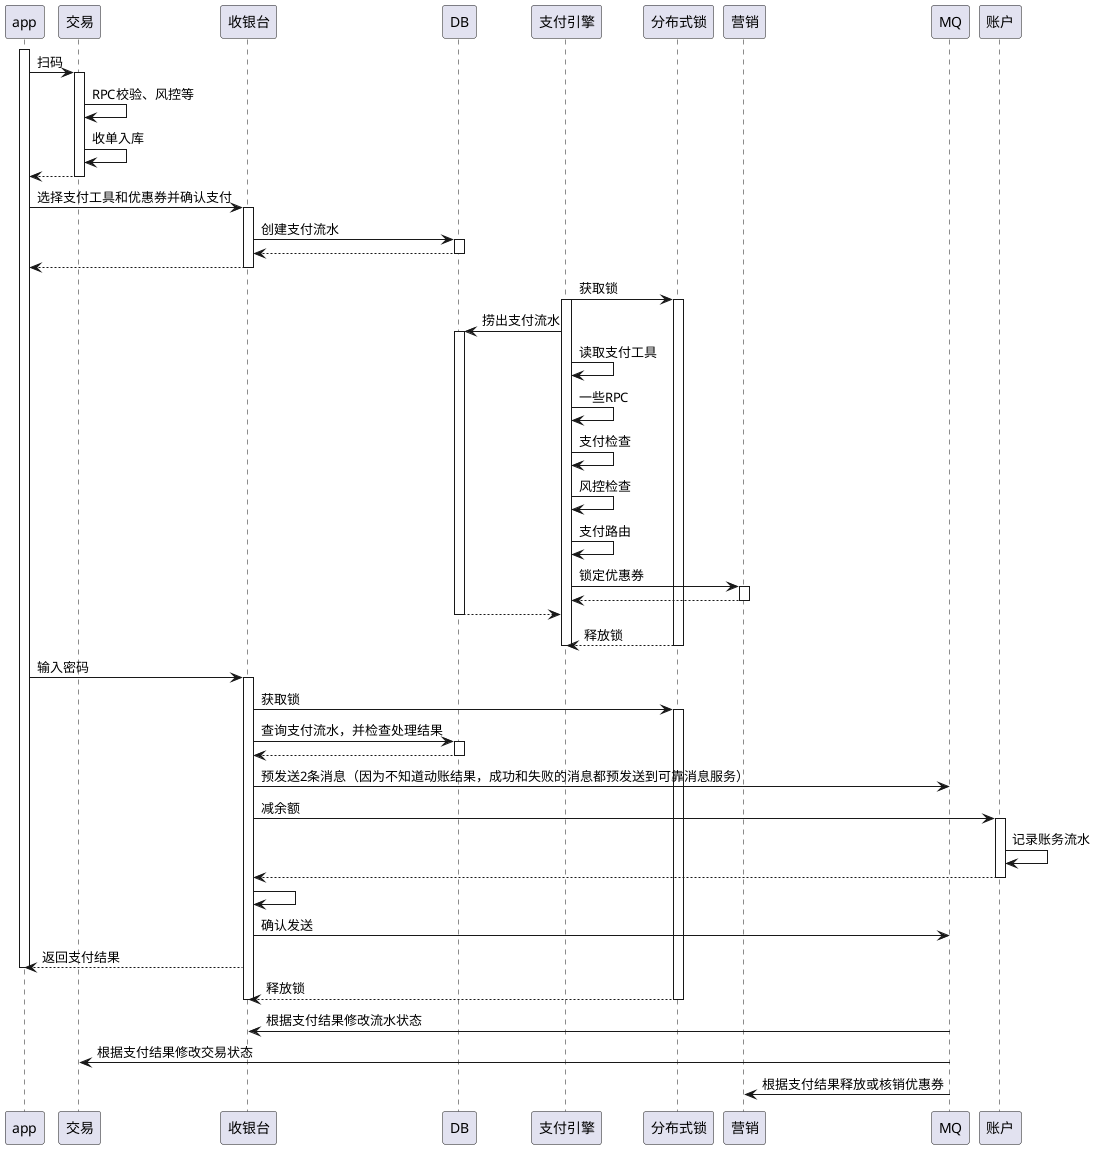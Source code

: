 @startuml
activate app

app -> 交易:扫码
activate 交易
交易->交易:RPC校验、风控等
交易->交易:收单入库
交易-->app
deactivate 交易

app->收银台:选择支付工具和优惠券并确认支付
activate 收银台
收银台->DB:创建支付流水
activate DB
收银台<--DB
deactivate DB
收银台-->app
deactivate 收银台

支付引擎->分布式锁:获取锁
activate 支付引擎
activate 分布式锁

支付引擎->DB:捞出支付流水
activate DB
支付引擎->支付引擎:读取支付工具
支付引擎->支付引擎:一些RPC
支付引擎->支付引擎:支付检查
支付引擎->支付引擎:风控检查
支付引擎->支付引擎:支付路由
支付引擎->营销:锁定优惠券
activate 营销
支付引擎<--营销
deactivate 营销
支付引擎<--DB
deactivate DB
支付引擎<--分布式锁:释放锁
deactivate 分布式锁
deactivate 支付引擎

app->收银台:输入密码
activate 收银台
收银台->分布式锁:获取锁
activate 分布式锁
收银台->DB:查询支付流水，并检查处理结果
activate DB
DB-->收银台
deactivate DB
收银台->MQ:预发送2条消息（因为不知道动账结果，成功和失败的消息都预发送到可靠消息服务）
收银台->账户:减余额
activate 账户
账户->账户:记录账务流水
收银台<--账户
deactivate 账户
收银台->收银台:
收银台->MQ:确认发送
app<--收银台:返回支付结果
deactivate app
收银台<--分布式锁:释放锁
deactivate 分布式锁
deactivate 收银台

MQ->收银台:根据支付结果修改流水状态
MQ->交易:根据支付结果修改交易状态
MQ->营销:根据支付结果释放或核销优惠券

@enduml